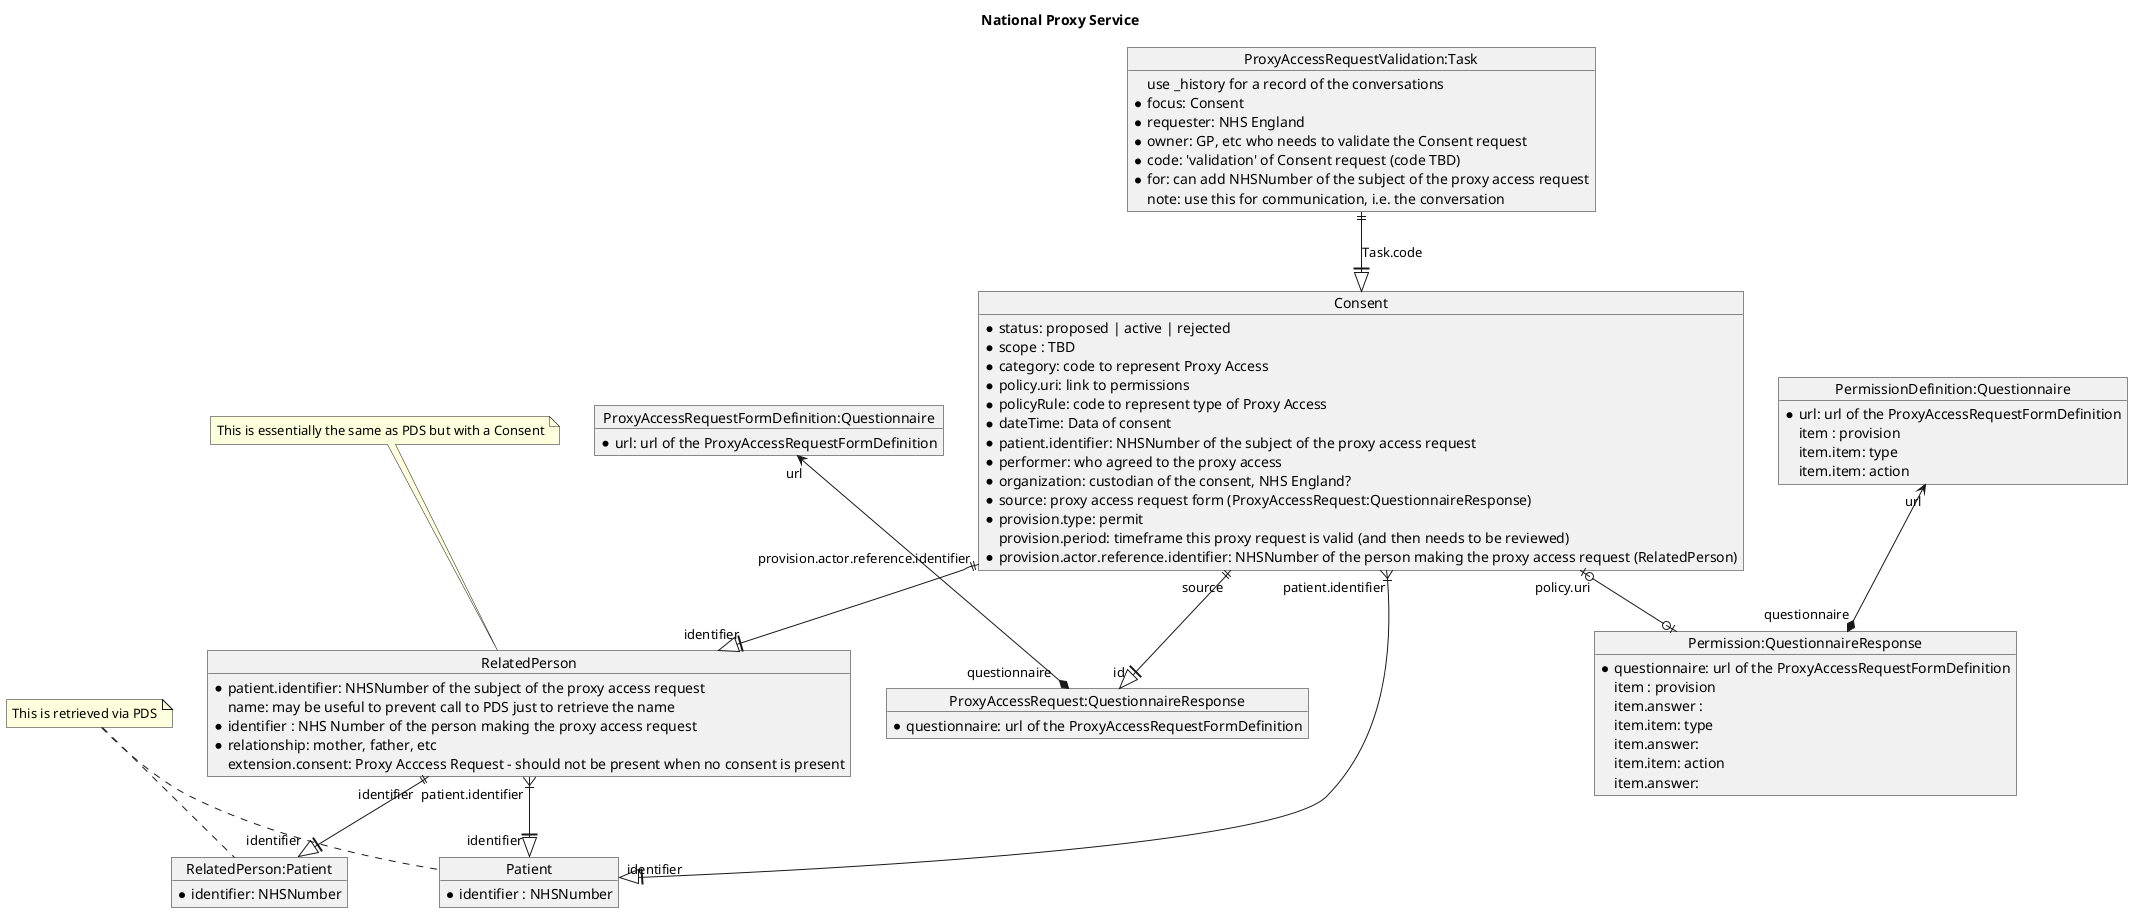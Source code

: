 @startuml


title National Proxy Service

object Consent {
  * status: proposed | active | rejected
  * scope : TBD
  * category: code to represent Proxy Access
  * policy.uri: link to permissions
  * policyRule: code to represent type of Proxy Access
  * dateTime: Data of consent
  * patient.identifier: NHSNumber of the subject of the proxy access request
  * performer: who agreed to the proxy access
  * organization: custodian of the consent, NHS England?
  * source: proxy access request form (ProxyAccessRequest:QuestionnaireResponse)
  * provision.type: permit
  provision.period: timeframe this proxy request is valid (and then needs to be reviewed)
  * provision.actor.reference.identifier: NHSNumber of the person making the proxy access request (RelatedPerson)
}

object RelatedPerson {
  * patient.identifier: NHSNumber of the subject of the proxy access request
  name: may be useful to prevent call to PDS just to retrieve the name
  * identifier : NHS Number of the person making the proxy access request
  * relationship: mother, father, etc
  extension.consent: Proxy Acccess Request - should not be present when no consent is present
}

object Patient {
  * identifier : NHSNumber
}

object "RelatedPerson:Patient" as p1 {
  * identifier: NHSNumber
}


object "ProxyAccessRequestValidation:Task" as task1 {
    use _history for a record of the conversations
    * focus: Consent
    * requester: NHS England
    * owner: GP, etc who needs to validate the Consent request
    * code: 'validation' of Consent request (code TBD)
    * for: can add NHSNumber of the subject of the proxy access request
    note: use this for communication, i.e. the conversation
}

object "ProxyAccessRequest:QuestionnaireResponse" as qr1 {
    * questionnaire: url of the ProxyAccessRequestFormDefinition
}

object "ProxyAccessRequestFormDefinition:Questionnaire" as q1 {
    * url: url of the ProxyAccessRequestFormDefinition
}

object "PermissionDefinition:Questionnaire" as permissionDefinition {
    * url: url of the ProxyAccessRequestFormDefinition
    item : provision
    item.item: type
    item.item: action
}

object "Permission:QuestionnaireResponse" as permission {
    * questionnaire: url of the ProxyAccessRequestFormDefinition
    item : provision
    item.answer :
    item.item: type
    item.answer:
    item.item: action
    item.answer:
}

Consent "provision.actor.reference.identifier" ||--||> "identifier" RelatedPerson
Consent "patient.identifier" }|--||> "identifier" Patient
Consent "source" ||--||> "id" qr1
Consent "policy.uri" |o--o| permission

RelatedPerson "identifier" ||--||> "identifier" p1
RelatedPerson "patient.identifier" }|--||> "identifier" Patient

q1 "url"  <--* "questionnaire" qr1
permissionDefinition "url"  <--* "questionnaire" permission

task1 ||--||> Consent: Task.code

note "This is essentially the same as PDS but with a Consent" as PDSOverlap
note "This is retrieved via PDS" as PDS

PDS .. Patient
PDS .. p1
PDSOverlap .. RelatedPerson

@enduml
